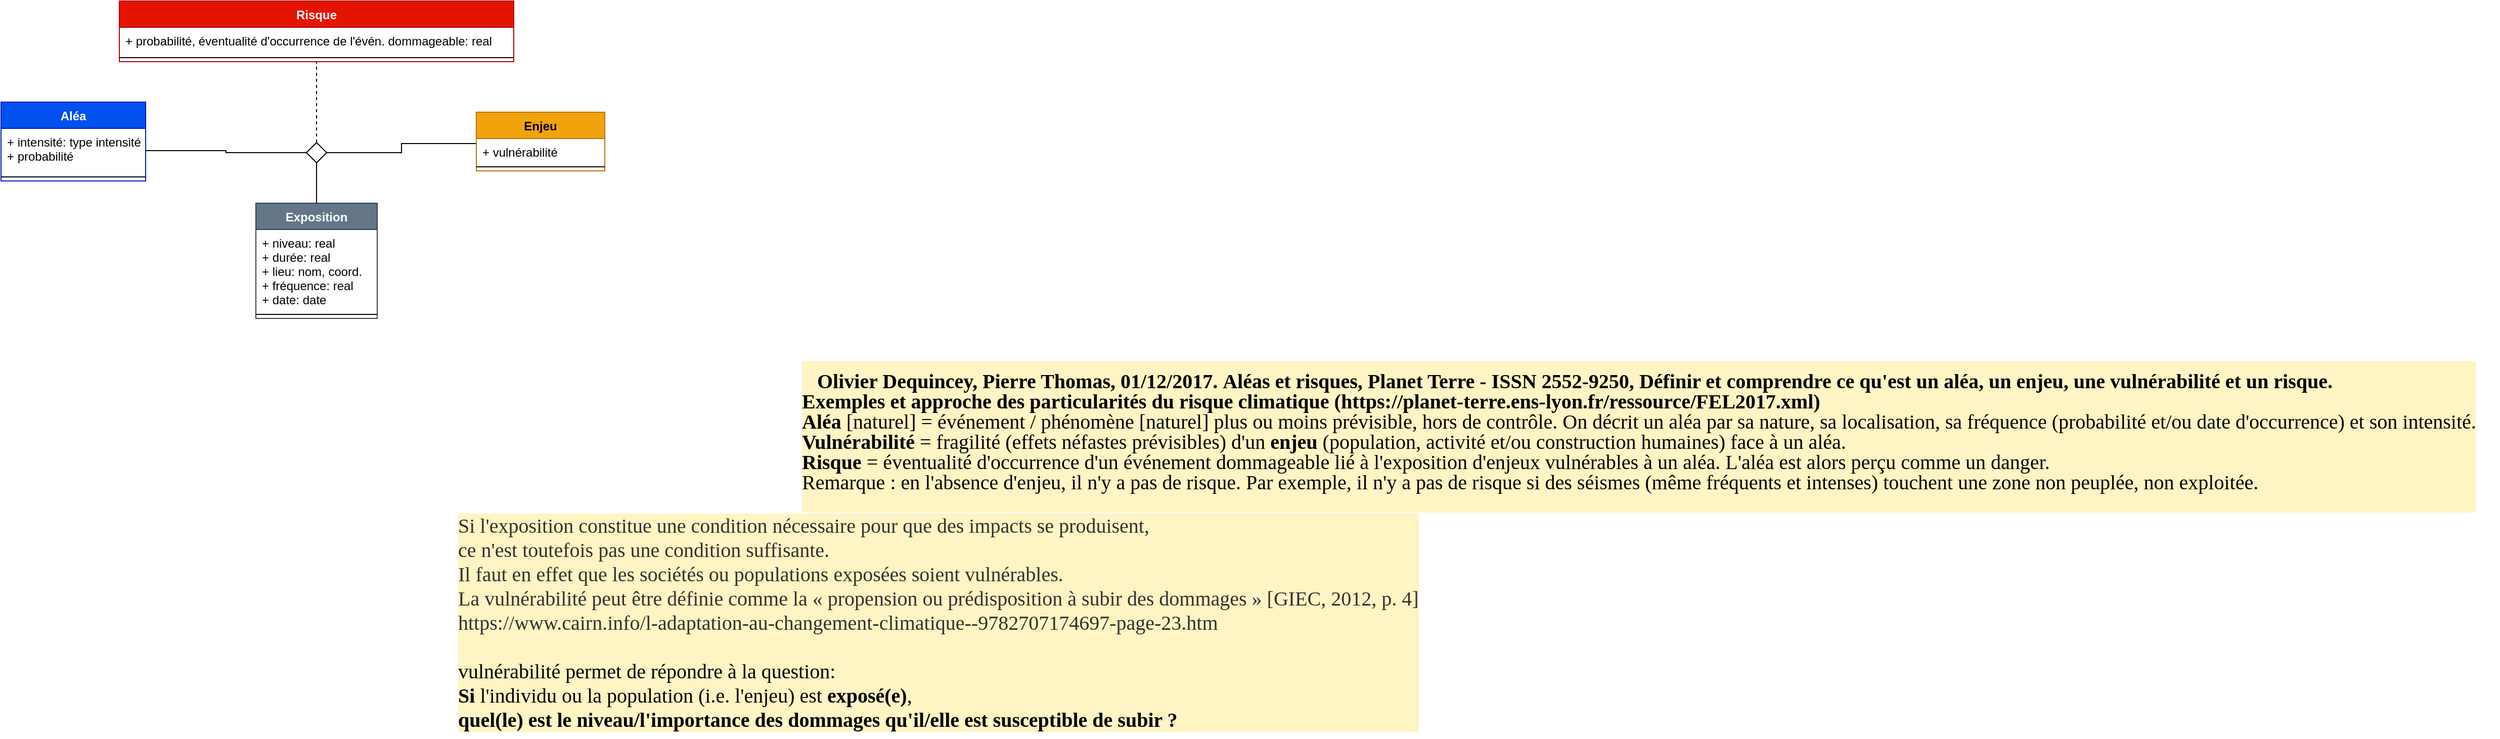 <mxfile version="24.0.7" type="github">
  <diagram name="Page-1" id="yG6xuPFltWYFbB4pSRWE">
    <mxGraphModel dx="1367" dy="767" grid="1" gridSize="10" guides="1" tooltips="1" connect="1" arrows="1" fold="1" page="1" pageScale="1" pageWidth="827" pageHeight="1169" math="0" shadow="0">
      <root>
        <mxCell id="0" />
        <mxCell id="1" parent="0" />
        <mxCell id="jzoXXjVuvR-iTA8XEfTf-1" value="Exposition" style="swimlane;fontStyle=1;align=center;verticalAlign=top;childLayout=stackLayout;horizontal=1;startSize=26;horizontalStack=0;resizeParent=1;resizeParentMax=0;resizeLast=0;collapsible=1;marginBottom=0;fillColor=#647687;strokeColor=#314354;fontColor=#ffffff;" parent="1" vertex="1">
          <mxGeometry x="472" y="380" width="120" height="114" as="geometry">
            <mxRectangle x="600" y="310" width="90" height="26" as="alternateBounds" />
          </mxGeometry>
        </mxCell>
        <mxCell id="jzoXXjVuvR-iTA8XEfTf-2" value="+ niveau: real&#xa;+ durée: real&#xa;+ lieu: nom, coord.&#xa;+ fréquence: real&#xa;+ date: date" style="text;align=left;verticalAlign=top;spacingLeft=4;spacingRight=4;overflow=hidden;rotatable=0;points=[[0,0.5],[1,0.5]];portConstraint=eastwest;" parent="jzoXXjVuvR-iTA8XEfTf-1" vertex="1">
          <mxGeometry y="26" width="120" height="80" as="geometry" />
        </mxCell>
        <mxCell id="jzoXXjVuvR-iTA8XEfTf-3" value="" style="line;strokeWidth=1;fillColor=none;align=left;verticalAlign=middle;spacingTop=-1;spacingLeft=3;spacingRight=3;rotatable=0;labelPosition=right;points=[];portConstraint=eastwest;" parent="jzoXXjVuvR-iTA8XEfTf-1" vertex="1">
          <mxGeometry y="106" width="120" height="8" as="geometry" />
        </mxCell>
        <mxCell id="jzoXXjVuvR-iTA8XEfTf-4" value="Aléa" style="swimlane;fontStyle=1;align=center;verticalAlign=top;childLayout=stackLayout;horizontal=1;startSize=26;horizontalStack=0;resizeParent=1;resizeParentMax=0;resizeLast=0;collapsible=1;marginBottom=0;fillColor=#0050ef;strokeColor=#001DBC;fontColor=#ffffff;" parent="1" vertex="1">
          <mxGeometry x="220" y="280" width="143" height="78" as="geometry" />
        </mxCell>
        <mxCell id="jzoXXjVuvR-iTA8XEfTf-5" value="+ intensité: type intensité&#xa;+ probabilité" style="text;strokeColor=none;fillColor=none;align=left;verticalAlign=top;spacingLeft=4;spacingRight=4;overflow=hidden;rotatable=0;points=[[0,0.5],[1,0.5]];portConstraint=eastwest;" parent="jzoXXjVuvR-iTA8XEfTf-4" vertex="1">
          <mxGeometry y="26" width="143" height="44" as="geometry" />
        </mxCell>
        <mxCell id="jzoXXjVuvR-iTA8XEfTf-6" value="" style="line;strokeWidth=1;fillColor=none;align=left;verticalAlign=middle;spacingTop=-1;spacingLeft=3;spacingRight=3;rotatable=0;labelPosition=right;points=[];portConstraint=eastwest;" parent="jzoXXjVuvR-iTA8XEfTf-4" vertex="1">
          <mxGeometry y="70" width="143" height="8" as="geometry" />
        </mxCell>
        <mxCell id="jzoXXjVuvR-iTA8XEfTf-7" style="edgeStyle=orthogonalEdgeStyle;rounded=0;orthogonalLoop=1;jettySize=auto;html=1;exitX=0.5;exitY=0;exitDx=0;exitDy=0;endArrow=none;endFill=0;dashed=1;entryX=0.5;entryY=1;entryDx=0;entryDy=0;" parent="1" source="jzoXXjVuvR-iTA8XEfTf-9" target="jzoXXjVuvR-iTA8XEfTf-12" edge="1">
          <mxGeometry relative="1" as="geometry">
            <mxPoint x="222" y="240" as="targetPoint" />
          </mxGeometry>
        </mxCell>
        <mxCell id="jzoXXjVuvR-iTA8XEfTf-8" style="edgeStyle=elbowEdgeStyle;rounded=0;orthogonalLoop=1;jettySize=auto;html=1;exitX=1;exitY=0.5;exitDx=0;exitDy=0;entryX=0;entryY=0.208;entryDx=0;entryDy=0;endArrow=none;endFill=0;entryPerimeter=0;" parent="1" source="jzoXXjVuvR-iTA8XEfTf-9" target="jzoXXjVuvR-iTA8XEfTf-16" edge="1">
          <mxGeometry relative="1" as="geometry" />
        </mxCell>
        <mxCell id="jzoXXjVuvR-iTA8XEfTf-9" value="" style="rhombus;aspect=fixed;" parent="1" vertex="1">
          <mxGeometry x="522" y="320" width="20" height="20" as="geometry" />
        </mxCell>
        <mxCell id="jzoXXjVuvR-iTA8XEfTf-10" value="" style="endArrow=none;html=1;rounded=0;align=center;verticalAlign=bottom;labelBackgroundColor=none;exitX=1;exitY=0.5;exitDx=0;exitDy=0;edgeStyle=elbowEdgeStyle;" parent="1" source="jzoXXjVuvR-iTA8XEfTf-5" target="jzoXXjVuvR-iTA8XEfTf-9" edge="1">
          <mxGeometry relative="1" as="geometry">
            <mxPoint x="112" y="290" as="sourcePoint" />
          </mxGeometry>
        </mxCell>
        <mxCell id="jzoXXjVuvR-iTA8XEfTf-11" value="" style="endArrow=none;html=1;rounded=0;align=center;verticalAlign=bottom;labelBackgroundColor=none;entryX=0.5;entryY=0;entryDx=0;entryDy=0;edgeStyle=elbowEdgeStyle;elbow=vertical;" parent="1" source="jzoXXjVuvR-iTA8XEfTf-9" target="jzoXXjVuvR-iTA8XEfTf-1" edge="1">
          <mxGeometry relative="1" as="geometry">
            <mxPoint x="292" y="330" as="targetPoint" />
          </mxGeometry>
        </mxCell>
        <mxCell id="jzoXXjVuvR-iTA8XEfTf-12" value="Risque" style="swimlane;fontStyle=1;align=center;verticalAlign=top;childLayout=stackLayout;horizontal=1;startSize=26;horizontalStack=0;resizeParent=1;resizeParentMax=0;resizeLast=0;collapsible=1;marginBottom=0;fillColor=#e51400;strokeColor=#B20000;fontColor=#ffffff;" parent="1" vertex="1">
          <mxGeometry x="337" y="180" width="390" height="60" as="geometry" />
        </mxCell>
        <mxCell id="jzoXXjVuvR-iTA8XEfTf-13" value="+ probabilité, éventualité d&#39;occurrence de l&#39;évén. dommageable: real" style="text;strokeColor=none;fillColor=none;align=left;verticalAlign=top;spacingLeft=4;spacingRight=4;overflow=hidden;rotatable=0;points=[[0,0.5],[1,0.5]];portConstraint=eastwest;" parent="jzoXXjVuvR-iTA8XEfTf-12" vertex="1">
          <mxGeometry y="26" width="390" height="26" as="geometry" />
        </mxCell>
        <mxCell id="jzoXXjVuvR-iTA8XEfTf-14" value="" style="line;strokeWidth=1;fillColor=none;align=left;verticalAlign=middle;spacingTop=-1;spacingLeft=3;spacingRight=3;rotatable=0;labelPosition=right;points=[];portConstraint=eastwest;" parent="jzoXXjVuvR-iTA8XEfTf-12" vertex="1">
          <mxGeometry y="52" width="390" height="8" as="geometry" />
        </mxCell>
        <mxCell id="jzoXXjVuvR-iTA8XEfTf-15" value="Enjeu" style="swimlane;fontStyle=1;align=center;verticalAlign=top;childLayout=stackLayout;horizontal=1;startSize=26;horizontalStack=0;resizeParent=1;resizeParentMax=0;resizeLast=0;collapsible=1;marginBottom=0;fillColor=#f0a30a;strokeColor=#BD7000;fontColor=#000000;" parent="1" vertex="1">
          <mxGeometry x="690" y="290" width="127" height="58" as="geometry" />
        </mxCell>
        <mxCell id="jzoXXjVuvR-iTA8XEfTf-16" value="+ vulnérabilité " style="text;strokeColor=none;fillColor=none;align=left;verticalAlign=top;spacingLeft=4;spacingRight=4;overflow=hidden;rotatable=0;points=[[0,0.5],[1,0.5]];portConstraint=eastwest;" parent="jzoXXjVuvR-iTA8XEfTf-15" vertex="1">
          <mxGeometry y="26" width="127" height="24" as="geometry" />
        </mxCell>
        <mxCell id="jzoXXjVuvR-iTA8XEfTf-17" value="" style="line;strokeWidth=1;fillColor=none;align=left;verticalAlign=middle;spacingTop=-1;spacingLeft=3;spacingRight=3;rotatable=0;labelPosition=right;points=[];portConstraint=eastwest;" parent="jzoXXjVuvR-iTA8XEfTf-15" vertex="1">
          <mxGeometry y="50" width="127" height="8" as="geometry" />
        </mxCell>
        <mxCell id="jzoXXjVuvR-iTA8XEfTf-18" value="&lt;span style=&quot;font-size: 20px;&quot;&gt;&lt;font style=&quot;font-size: 20px;&quot; face=&quot;Times New Roman&quot;&gt;&lt;font style=&quot;font-size: 20px;&quot; color=&quot;#323232&quot;&gt;&lt;span style=&quot;&quot;&gt;Si l&#39;exposition constitue une condition nécessaire pour que des impacts se produisent,&lt;/span&gt;&lt;/font&gt;&lt;br&gt;&lt;font style=&quot;font-size: 20px;&quot; color=&quot;#323232&quot;&gt;&lt;span style=&quot;&quot;&gt;ce n&#39;est toutefois pas une condition suffisante.&lt;/span&gt;&lt;/font&gt;&lt;br&gt;&lt;font style=&quot;font-size: 20px;&quot; color=&quot;#323232&quot;&gt;&lt;span style=&quot;&quot;&gt;Il faut en effet&amp;nbsp;que les sociétés ou populations exposées soient vulnérables.&lt;/span&gt;&lt;/font&gt;&lt;br&gt;&lt;font style=&quot;font-size: 20px;&quot; color=&quot;#323232&quot;&gt;&lt;span style=&quot;&quot;&gt;La vulnérabilité peut être définie comme la «&amp;nbsp;propension ou prédisposition à subir des dommages&amp;nbsp;» [GIEC, 2012, p.&amp;nbsp;4]&lt;/span&gt;&lt;/font&gt;&lt;br&gt;&lt;font style=&quot;font-size: 20px;&quot; color=&quot;#323232&quot;&gt;&lt;span style=&quot;&quot;&gt;https://www.cairn.info/l-adaptation-au-changement-climatique--9782707174697-page-23.htm&lt;br&gt;&lt;/span&gt;&lt;/font&gt;&lt;br&gt;vulnérabilité permet de répondre à la question:&lt;br&gt;&lt;b&gt;Si&lt;/b&gt; l&#39;individu ou la population (i.e. l&#39;enjeu) est &lt;b&gt;exposé(e)&lt;/b&gt;,&lt;br&gt;&lt;b&gt;quel(le) est le niveau/l&#39;importance des dommages qu&#39;il/elle est susceptible de subir ?&lt;/b&gt;&lt;/font&gt;&lt;br&gt;&lt;/span&gt;" style="text;html=1;align=left;verticalAlign=middle;resizable=0;points=[];autosize=1;strokeColor=none;fillColor=none;labelBackgroundColor=#FFF4C3;" parent="1" vertex="1">
          <mxGeometry x="670" y="679" width="970" height="230" as="geometry" />
        </mxCell>
        <mxCell id="jzoXXjVuvR-iTA8XEfTf-19" value="&lt;p style=&quot;margin: 0.5em 0px 1em; padding: 0px; text-indent: 15px; line-height: 100%;&quot;&gt;&lt;b&gt;Olivier Dequincey, Pierre Thomas, 01/12/2017.&amp;nbsp;&lt;/b&gt;&lt;b&gt;Aléas et risques, Planet Terre - ISSN 2552-9250,&amp;nbsp;&lt;/b&gt;&lt;b&gt;Définir et comprendre ce qu&#39;est un aléa, un enjeu, une vulnérabilité et un risque.&lt;/b&gt;&lt;br&gt;&lt;b&gt;Exemples et approche des particularités du risque climatique (&lt;/b&gt;&lt;b&gt;https://planet-terre.ens-lyon.fr/ressource/FEL2017.xml)&amp;nbsp;&lt;/b&gt;&lt;br&gt;&lt;span style=&quot;margin: 0px; padding: 0px;&quot; class=&quot;bold&quot;&gt;&lt;strong style=&quot;margin: 0px; padding: 0px;&quot;&gt;Aléa&lt;/strong&gt;&lt;/span&gt;&amp;nbsp;[naturel] = événement / phénomène [naturel] plus ou moins prévisible, hors de contrôle. On décrit un aléa par sa nature, sa localisation, sa fréquence (probabilité et/ou date d&#39;occurrence) et son intensité.&lt;br&gt;&lt;span style=&quot;margin: 0px; padding: 0px;&quot; class=&quot;bold&quot;&gt;&lt;strong style=&quot;margin: 0px; padding: 0px;&quot;&gt;Vulnérabilité&lt;/strong&gt;&lt;/span&gt;&amp;nbsp;= fragilité (effets néfastes prévisibles) d&#39;un&amp;nbsp;&lt;span style=&quot;margin: 0px; padding: 0px;&quot; class=&quot;bold&quot;&gt;&lt;strong style=&quot;margin: 0px; padding: 0px;&quot;&gt;enjeu&lt;/strong&gt;&lt;/span&gt;&amp;nbsp;(population, activité et/ou construction humaines) face à un aléa.&lt;br&gt;&lt;span style=&quot;margin: 0px; padding: 0px;&quot; class=&quot;bold&quot;&gt;&lt;strong style=&quot;margin: 0px; padding: 0px;&quot;&gt;Risque&lt;/strong&gt;&lt;/span&gt;&amp;nbsp;= éventualité d&#39;occurrence d&#39;un événement dommageable lié à l&#39;exposition d&#39;enjeux vulnérables à un aléa. L&#39;aléa est alors perçu comme un danger.&lt;br&gt;Remarque&amp;nbsp;: en l&#39;absence d&#39;enjeu, il n&#39;y a pas de risque. Par exemple, il n&#39;y a pas de risque si des séismes (même fréquents et intenses) touchent une zone non peuplée, non exploitée.&lt;br&gt;&lt;/p&gt;" style="text;html=1;align=left;verticalAlign=middle;resizable=0;points=[];autosize=1;strokeColor=none;fillColor=none;fontSize=20;fontFamily=Times New Roman;labelBackgroundColor=#FFF4C3;" parent="1" vertex="1">
          <mxGeometry x="1010" y="530" width="1680" height="160" as="geometry" />
        </mxCell>
      </root>
    </mxGraphModel>
  </diagram>
</mxfile>
